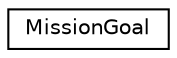digraph "Graphical Class Hierarchy"
{
  edge [fontname="Helvetica",fontsize="10",labelfontname="Helvetica",labelfontsize="10"];
  node [fontname="Helvetica",fontsize="10",shape=record];
  rankdir="LR";
  Node0 [label="MissionGoal",height=0.2,width=0.4,color="black", fillcolor="white", style="filled",URL="$class_mission_goal.html"];
}
